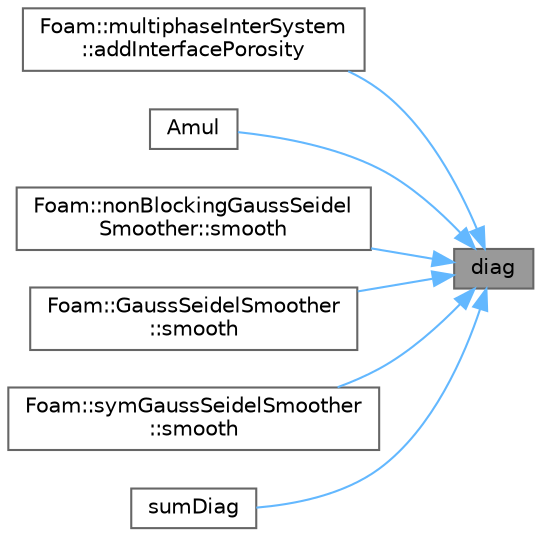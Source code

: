 digraph "diag"
{
 // LATEX_PDF_SIZE
  bgcolor="transparent";
  edge [fontname=Helvetica,fontsize=10,labelfontname=Helvetica,labelfontsize=10];
  node [fontname=Helvetica,fontsize=10,shape=box,height=0.2,width=0.4];
  rankdir="RL";
  Node1 [id="Node000001",label="diag",height=0.2,width=0.4,color="gray40", fillcolor="grey60", style="filled", fontcolor="black",tooltip=" "];
  Node1 -> Node2 [id="edge1_Node000001_Node000002",dir="back",color="steelblue1",style="solid",tooltip=" "];
  Node2 [id="Node000002",label="Foam::multiphaseInterSystem\l::addInterfacePorosity",height=0.2,width=0.4,color="grey40", fillcolor="white", style="filled",URL="$classFoam_1_1multiphaseInterSystem.html#acab0c2910900cf42e4a037cd24ce39ca",tooltip=" "];
  Node1 -> Node3 [id="edge2_Node000001_Node000003",dir="back",color="steelblue1",style="solid",tooltip=" "];
  Node3 [id="Node000003",label="Amul",height=0.2,width=0.4,color="grey40", fillcolor="white", style="filled",URL="$classFoam_1_1lduMatrix.html#ac10931f3708515100a9efa4073da5086",tooltip=" "];
  Node1 -> Node4 [id="edge3_Node000001_Node000004",dir="back",color="steelblue1",style="solid",tooltip=" "];
  Node4 [id="Node000004",label="Foam::nonBlockingGaussSeidel\lSmoother::smooth",height=0.2,width=0.4,color="grey40", fillcolor="white", style="filled",URL="$classFoam_1_1nonBlockingGaussSeidelSmoother.html#a75c8110d125cd9ca286365c7ee595f7e",tooltip=" "];
  Node1 -> Node5 [id="edge4_Node000001_Node000005",dir="back",color="steelblue1",style="solid",tooltip=" "];
  Node5 [id="Node000005",label="Foam::GaussSeidelSmoother\l::smooth",height=0.2,width=0.4,color="grey40", fillcolor="white", style="filled",URL="$classFoam_1_1GaussSeidelSmoother.html#a247ff1bb89ad22d6f30ca02a06b5cc9b",tooltip=" "];
  Node1 -> Node6 [id="edge5_Node000001_Node000006",dir="back",color="steelblue1",style="solid",tooltip=" "];
  Node6 [id="Node000006",label="Foam::symGaussSeidelSmoother\l::smooth",height=0.2,width=0.4,color="grey40", fillcolor="white", style="filled",URL="$classFoam_1_1symGaussSeidelSmoother.html#a247ff1bb89ad22d6f30ca02a06b5cc9b",tooltip=" "];
  Node1 -> Node7 [id="edge6_Node000001_Node000007",dir="back",color="steelblue1",style="solid",tooltip=" "];
  Node7 [id="Node000007",label="sumDiag",height=0.2,width=0.4,color="grey40", fillcolor="white", style="filled",URL="$classFoam_1_1lduMatrix.html#a2034fb6b7d0fc02febd7b511e063d285",tooltip=" "];
}
